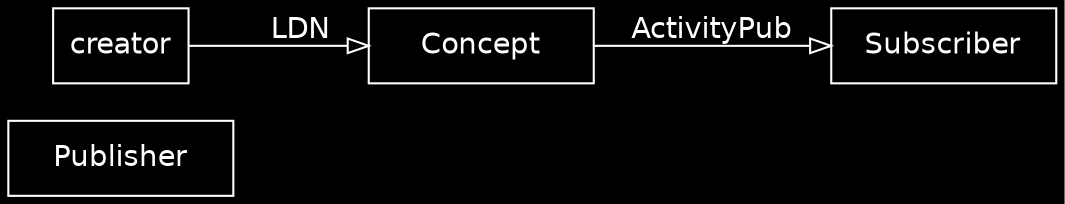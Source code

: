 digraph protocols {
    rankdir="LR"
    compound=true
	node[shape=box color=white fontcolor=white fontname=helvetica]
	graph [bgcolor="#000000" color=white fontcolor=white fontname=helvetica]
	edge[color=white fontcolor=white fontname=helvetica]
	edge[arrowhead=empty arrowtail=empty]
	splines=false

	publisher[label="Publisher" width=1.5]
    concept[label="Concept" width=1.5]
    subscriber[label="Subscriber" width=1.5]

	creator->concept[label="LDN"]
	concept->subscriber[label="ActivityPub"]
}